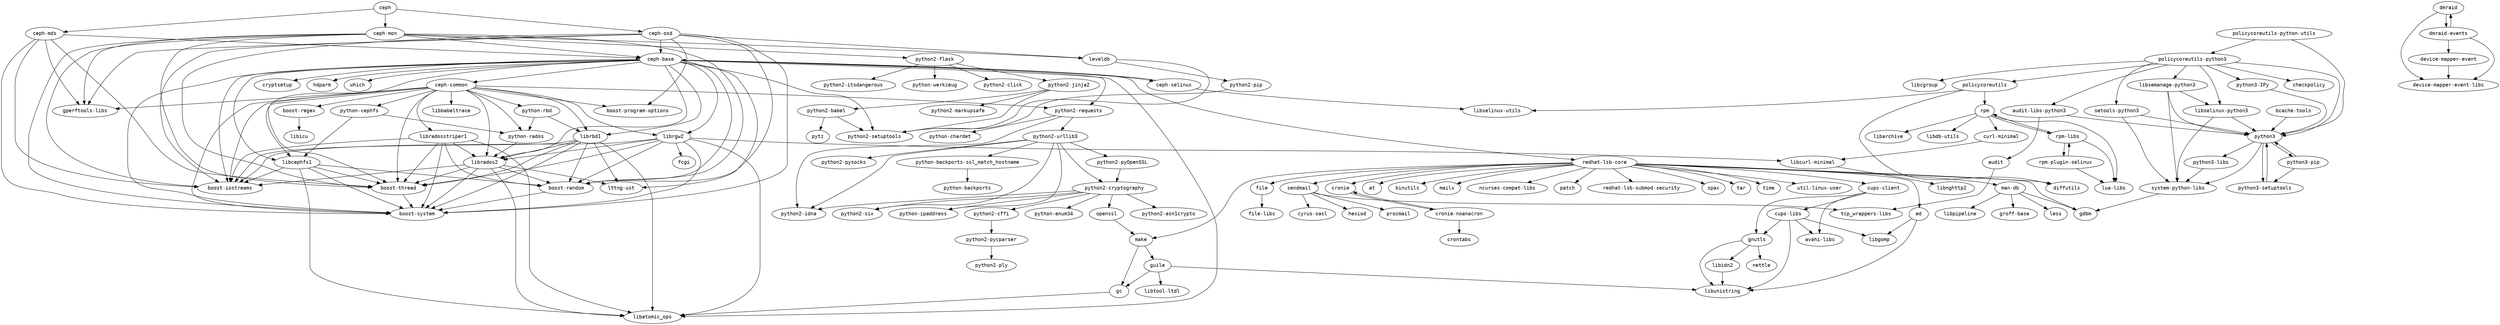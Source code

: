strict digraph G {
node [fontname=monospace];
  "audit-libs-python3" -> "audit";
  "audit-libs-python3" -> "python3";
  "audit" -> "tcp_wrappers-libs";
  "bcache-tools" -> "python3";
  "boost-random" -> "boost-system";
  "boost-regex" -> "libicu";
  "boost-thread" -> "boost-system";
  "ceph-base" -> "boost-iostreams";
  "ceph-base" -> "boost-random";
  "ceph-base" -> "boost-system";
  "ceph-base" -> "boost-thread";
  "ceph-base" -> "ceph-common";
  "ceph-base" -> "ceph-selinux";
  "ceph-base" -> "cryptsetup";
  "ceph-base" -> "hdparm";
  "ceph-base" -> "libatomic_ops";
  "ceph-base" -> "libcephfs1";
  "ceph-base" -> "librados2";
  "ceph-base" -> "librbd1";
  "ceph-base" -> "librgw2";
  "ceph-base" -> "lttng-ust";
  "ceph-base" -> "python2-requests";
  "ceph-base" -> "python2-setuptools";
  "ceph-base" -> "redhat-lsb-core";
  "ceph-base" -> "which";
  "ceph" -> "ceph-mds";
  "ceph" -> "ceph-mon";
  "ceph" -> "ceph-osd";
  "ceph-common" -> "boost-iostreams";
  "ceph-common" -> "boost-program-options";
  "ceph-common" -> "boost-regex";
  "ceph-common" -> "boost-system";
  "ceph-common" -> "boost-thread";
  "ceph-common" -> "gperftools-libs";
  "ceph-common" -> "libbabeltrace";
  "ceph-common" -> "libcephfs1";
  "ceph-common" -> "librados2";
  "ceph-common" -> "libradosstriper1";
  "ceph-common" -> "librbd1";
  "ceph-common" -> "librgw2";
  "ceph-common" -> "python2-requests";
  "ceph-common" -> "python-cephfs";
  "ceph-common" -> "python-rados";
  "ceph-common" -> "python-rbd";
  "ceph-mds" -> "boost-iostreams";
  "ceph-mds" -> "boost-system";
  "ceph-mds" -> "boost-thread";
  "ceph-mds" -> "ceph-base";
  "ceph-mds" -> "gperftools-libs";
  "ceph-mon" -> "boost-iostreams";
  "ceph-mon" -> "boost-random";
  "ceph-mon" -> "boost-system";
  "ceph-mon" -> "boost-thread";
  "ceph-mon" -> "ceph-base";
  "ceph-mon" -> "gperftools-libs";
  "ceph-mon" -> "leveldb";
  "ceph-mon" -> "python2-flask";
  "ceph-osd" -> "boost-iostreams";
  "ceph-osd" -> "boost-program-options";
  "ceph-osd" -> "boost-random";
  "ceph-osd" -> "boost-system";
  "ceph-osd" -> "boost-thread";
  "ceph-osd" -> "ceph-base";
  "ceph-osd" -> "gperftools-libs";
  "ceph-osd" -> "leveldb";
  "ceph-selinux" -> "ceph-base";
  "ceph-selinux" -> "libselinux-utils";
  "cronie" -> "cronie-noanacron";
  "cronie-noanacron" -> "cronie";
  "cronie-noanacron" -> "crontabs";
  "cups-client" -> "avahi-libs";
  "cups-client" -> "cups-libs";
  "cups-client" -> "gnutls";
  "cups-libs" -> "avahi-libs";
  "cups-libs" -> "gnutls";
  "cups-libs" -> "libgomp";
  "cups-libs" -> "libunistring";
  "curl-minimal" -> "libcurl-minimal";
  "device-mapper-event" -> "device-mapper-event-libs";
  "dmraid" -> "device-mapper-event-libs";
  "dmraid" -> "dmraid-events";
  "dmraid-events" -> "device-mapper-event";
  "dmraid-events" -> "device-mapper-event-libs";
  "dmraid-events" -> "dmraid";
  "ed" -> "libgomp";
  "ed" -> "libunistring";
  "file" -> "file-libs";
  "gc" -> "libatomic_ops";
  "gnutls" -> "libidn2";
  "gnutls" -> "libunistring";
  "gnutls" -> "nettle";
  "guile" -> "gc";
  "guile" -> "libtool-ltdl";
  "guile" -> "libunistring";
  "leveldb" -> "python2-pip";
  "leveldb" -> "python2-setuptools";
  "libcephfs1" -> "boost-iostreams";
  "libcephfs1" -> "boost-random";
  "libcephfs1" -> "boost-system";
  "libcephfs1" -> "boost-thread";
  "libcephfs1" -> "libatomic_ops";
  "libcurl-minimal" -> "libnghttp2";
  "libidn2" -> "libunistring";
  "librados2" -> "boost-iostreams";
  "librados2" -> "boost-random";
  "librados2" -> "boost-system";
  "librados2" -> "boost-thread";
  "librados2" -> "libatomic_ops";
  "librados2" -> "lttng-ust";
  "libradosstriper1" -> "boost-iostreams";
  "libradosstriper1" -> "boost-random";
  "libradosstriper1" -> "boost-system";
  "libradosstriper1" -> "boost-thread";
  "libradosstriper1" -> "libatomic_ops";
  "libradosstriper1" -> "librados2";
  "librbd1" -> "boost-iostreams";
  "librbd1" -> "boost-random";
  "librbd1" -> "boost-system";
  "librbd1" -> "boost-thread";
  "librbd1" -> "libatomic_ops";
  "librbd1" -> "librados2";
  "librbd1" -> "lttng-ust";
  "librgw2" -> "boost-iostreams";
  "librgw2" -> "boost-random";
  "librgw2" -> "boost-system";
  "librgw2" -> "boost-thread";
  "librgw2" -> "fcgi";
  "librgw2" -> "libatomic_ops";
  "librgw2" -> "libcurl-minimal";
  "librgw2" -> "librados2";
  "libselinux-python3" -> "python3";
  "libselinux-python3" -> "system-python-libs";
  "libsemanage-python3" -> "libselinux-python3";
  "libsemanage-python3" -> "python3";
  "libsemanage-python3" -> "system-python-libs";
  "make" -> "gc";
  "make" -> "guile";
  "man-db" -> "gdbm";
  "man-db" -> "groff-base";
  "man-db" -> "less";
  "man-db" -> "libpipeline";
  "openssl" -> "make";
  "policycoreutils" -> "diffutils";
  "policycoreutils" -> "libselinux-utils";
  "policycoreutils-python3" -> "audit-libs-python3";
  "policycoreutils-python3" -> "checkpolicy";
  "policycoreutils-python3" -> "libcgroup";
  "policycoreutils-python3" -> "libselinux-python3";
  "policycoreutils-python3" -> "libsemanage-python3";
  "policycoreutils-python3" -> "policycoreutils";
  "policycoreutils-python3" -> "python3";
  "policycoreutils-python3" -> "python3-IPy";
  "policycoreutils-python3" -> "setools-python3";
  "policycoreutils-python-utils" -> "policycoreutils-python3";
  "policycoreutils-python-utils" -> "python3";
  "policycoreutils" -> "rpm";
  "python2-babel" -> "python2-setuptools";
  "python2-babel" -> "pytz";
  "python2-cffi" -> "python2-pycparser";
  "python2-cryptography" -> "openssl";
  "python2-cryptography" -> "python2-asn1crypto";
  "python2-cryptography" -> "python2-cffi";
  "python2-cryptography" -> "python2-idna";
  "python2-cryptography" -> "python2-six";
  "python2-cryptography" -> "python-enum34";
  "python2-cryptography" -> "python-ipaddress";
  "python2-flask" -> "python2-click";
  "python2-flask" -> "python2-itsdangerous";
  "python2-flask" -> "python2-jinja2";
  "python2-flask" -> "python-werkzeug";
  "python2-jinja2" -> "python2-babel";
  "python2-jinja2" -> "python2-markupsafe";
  "python2-jinja2" -> "python2-setuptools";
  "python2-pip" -> "python2-setuptools";
  "python2-pycparser" -> "python2-ply";
  "python2-pyOpenSSL" -> "python2-cryptography";
  "python2-requests" -> "python2-idna";
  "python2-requests" -> "python2-urllib3";
  "python2-requests" -> "python-chardet";
  "python2-urllib3" -> "python2-cryptography";
  "python2-urllib3" -> "python2-idna";
  "python2-urllib3" -> "python2-pyOpenSSL";
  "python2-urllib3" -> "python2-pysocks";
  "python2-urllib3" -> "python2-six";
  "python2-urllib3" -> "python-backports-ssl_match_hostname";
  "python2-urllib3" -> "python-ipaddress";
  "python3-IPy" -> "python3";
  "python3-libs" -> "system-python-libs";
  "python3-pip" -> "python3";
  "python3-pip" -> "python3-setuptools";
  "python3" -> "python3-libs";
  "python3" -> "python3-pip";
  "python3" -> "python3-setuptools";
  "python3-setuptools" -> "python3";
  "python3" -> "system-python-libs";
  "python-backports-ssl_match_hostname" -> "python-backports";
  "python-cephfs" -> "libcephfs1";
  "python-cephfs" -> "python-rados";
  "python-rados" -> "librados2";
  "python-rbd" -> "librbd1";
  "python-rbd" -> "python-rados";
  "redhat-lsb-core" -> "at";
  "redhat-lsb-core" -> "binutils";
  "redhat-lsb-core" -> "cronie";
  "redhat-lsb-core" -> "cups-client";
  "redhat-lsb-core" -> "diffutils";
  "redhat-lsb-core" -> "ed";
  "redhat-lsb-core" -> "file";
  "redhat-lsb-core" -> "gdbm";
  "redhat-lsb-core" -> "mailx";
  "redhat-lsb-core" -> "make";
  "redhat-lsb-core" -> "man-db";
  "redhat-lsb-core" -> "ncurses-compat-libs";
  "redhat-lsb-core" -> "patch";
  "redhat-lsb-core" -> "redhat-lsb-submod-security";
  "redhat-lsb-core" -> "sendmail";
  "redhat-lsb-core" -> "spax";
  "redhat-lsb-core" -> "tar";
  "redhat-lsb-core" -> "time";
  "redhat-lsb-core" -> "util-linux-user";
  "rpm" -> "curl-minimal";
  "rpm" -> "libarchive";
  "rpm" -> "libdb-utils";
  "rpm-libs" -> "lua-libs";
  "rpm-libs" -> "rpm";
  "rpm-libs" -> "rpm-plugin-selinux";
  "rpm" -> "lua-libs";
  "rpm-plugin-selinux" -> "lua-libs";
  "rpm-plugin-selinux" -> "rpm-libs";
  "rpm" -> "rpm-libs";
  "sendmail" -> "cyrus-sasl";
  "sendmail" -> "hesiod";
  "sendmail" -> "procmail";
  "sendmail" -> "tcp_wrappers-libs";
  "setools-python3" -> "python3";
  "setools-python3" -> "system-python-libs";
  "system-python-libs" -> "gdbm";
}
